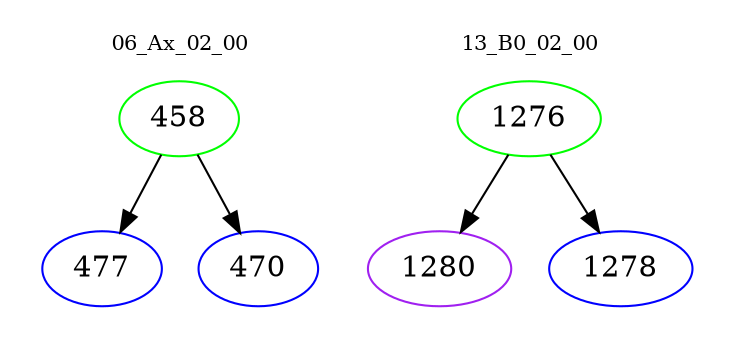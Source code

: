 digraph{
subgraph cluster_0 {
color = white
label = "06_Ax_02_00";
fontsize=10;
T0_458 [label="458", color="green"]
T0_458 -> T0_477 [color="black"]
T0_477 [label="477", color="blue"]
T0_458 -> T0_470 [color="black"]
T0_470 [label="470", color="blue"]
}
subgraph cluster_1 {
color = white
label = "13_B0_02_00";
fontsize=10;
T1_1276 [label="1276", color="green"]
T1_1276 -> T1_1280 [color="black"]
T1_1280 [label="1280", color="purple"]
T1_1276 -> T1_1278 [color="black"]
T1_1278 [label="1278", color="blue"]
}
}
